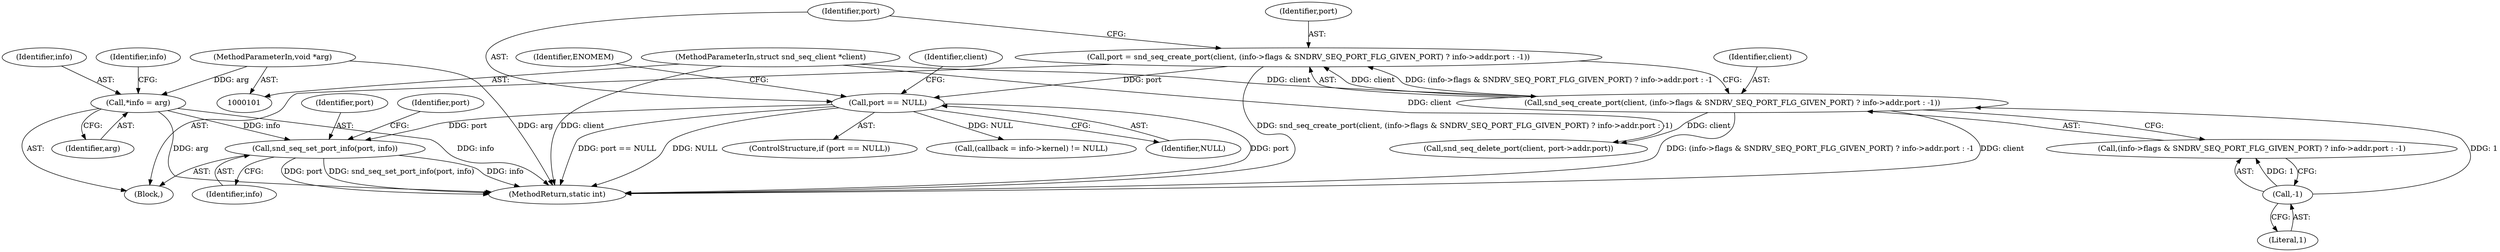digraph "0_linux_71105998845fb012937332fe2e806d443c09e026@pointer" {
"1000260" [label="(Call,snd_seq_set_port_info(port, info))"];
"1000142" [label="(Call,port == NULL)"];
"1000124" [label="(Call,port = snd_seq_create_port(client, (info->flags & SNDRV_SEQ_PORT_FLG_GIVEN_PORT) ? info->addr.port : -1))"];
"1000126" [label="(Call,snd_seq_create_port(client, (info->flags & SNDRV_SEQ_PORT_FLG_GIVEN_PORT) ? info->addr.port : -1))"];
"1000102" [label="(MethodParameterIn,struct snd_seq_client *client)"];
"1000139" [label="(Call,-1)"];
"1000106" [label="(Call,*info = arg)"];
"1000103" [label="(MethodParameterIn,void *arg)"];
"1000141" [label="(ControlStructure,if (port == NULL))"];
"1000142" [label="(Call,port == NULL)"];
"1000140" [label="(Literal,1)"];
"1000103" [label="(MethodParameterIn,void *arg)"];
"1000108" [label="(Identifier,arg)"];
"1000115" [label="(Identifier,info)"];
"1000261" [label="(Identifier,port)"];
"1000266" [label="(Identifier,port)"];
"1000177" [label="(Call,(callback = info->kernel) != NULL)"];
"1000147" [label="(Identifier,ENOMEM)"];
"1000106" [label="(Call,*info = arg)"];
"1000260" [label="(Call,snd_seq_set_port_info(port, info))"];
"1000107" [label="(Identifier,info)"];
"1000276" [label="(MethodReturn,static int)"];
"1000104" [label="(Block,)"];
"1000128" [label="(Call,(info->flags & SNDRV_SEQ_PORT_FLG_GIVEN_PORT) ? info->addr.port : -1)"];
"1000152" [label="(Identifier,client)"];
"1000126" [label="(Call,snd_seq_create_port(client, (info->flags & SNDRV_SEQ_PORT_FLG_GIVEN_PORT) ? info->addr.port : -1))"];
"1000102" [label="(MethodParameterIn,struct snd_seq_client *client)"];
"1000125" [label="(Identifier,port)"];
"1000139" [label="(Call,-1)"];
"1000127" [label="(Identifier,client)"];
"1000159" [label="(Call,snd_seq_delete_port(client, port->addr.port))"];
"1000143" [label="(Identifier,port)"];
"1000262" [label="(Identifier,info)"];
"1000124" [label="(Call,port = snd_seq_create_port(client, (info->flags & SNDRV_SEQ_PORT_FLG_GIVEN_PORT) ? info->addr.port : -1))"];
"1000144" [label="(Identifier,NULL)"];
"1000260" -> "1000104"  [label="AST: "];
"1000260" -> "1000262"  [label="CFG: "];
"1000261" -> "1000260"  [label="AST: "];
"1000262" -> "1000260"  [label="AST: "];
"1000266" -> "1000260"  [label="CFG: "];
"1000260" -> "1000276"  [label="DDG: snd_seq_set_port_info(port, info)"];
"1000260" -> "1000276"  [label="DDG: info"];
"1000260" -> "1000276"  [label="DDG: port"];
"1000142" -> "1000260"  [label="DDG: port"];
"1000106" -> "1000260"  [label="DDG: info"];
"1000142" -> "1000141"  [label="AST: "];
"1000142" -> "1000144"  [label="CFG: "];
"1000143" -> "1000142"  [label="AST: "];
"1000144" -> "1000142"  [label="AST: "];
"1000147" -> "1000142"  [label="CFG: "];
"1000152" -> "1000142"  [label="CFG: "];
"1000142" -> "1000276"  [label="DDG: port == NULL"];
"1000142" -> "1000276"  [label="DDG: NULL"];
"1000142" -> "1000276"  [label="DDG: port"];
"1000124" -> "1000142"  [label="DDG: port"];
"1000142" -> "1000177"  [label="DDG: NULL"];
"1000124" -> "1000104"  [label="AST: "];
"1000124" -> "1000126"  [label="CFG: "];
"1000125" -> "1000124"  [label="AST: "];
"1000126" -> "1000124"  [label="AST: "];
"1000143" -> "1000124"  [label="CFG: "];
"1000124" -> "1000276"  [label="DDG: snd_seq_create_port(client, (info->flags & SNDRV_SEQ_PORT_FLG_GIVEN_PORT) ? info->addr.port : -1)"];
"1000126" -> "1000124"  [label="DDG: client"];
"1000126" -> "1000124"  [label="DDG: (info->flags & SNDRV_SEQ_PORT_FLG_GIVEN_PORT) ? info->addr.port : -1"];
"1000126" -> "1000128"  [label="CFG: "];
"1000127" -> "1000126"  [label="AST: "];
"1000128" -> "1000126"  [label="AST: "];
"1000126" -> "1000276"  [label="DDG: client"];
"1000126" -> "1000276"  [label="DDG: (info->flags & SNDRV_SEQ_PORT_FLG_GIVEN_PORT) ? info->addr.port : -1"];
"1000102" -> "1000126"  [label="DDG: client"];
"1000139" -> "1000126"  [label="DDG: 1"];
"1000126" -> "1000159"  [label="DDG: client"];
"1000102" -> "1000101"  [label="AST: "];
"1000102" -> "1000276"  [label="DDG: client"];
"1000102" -> "1000159"  [label="DDG: client"];
"1000139" -> "1000128"  [label="AST: "];
"1000139" -> "1000140"  [label="CFG: "];
"1000140" -> "1000139"  [label="AST: "];
"1000128" -> "1000139"  [label="CFG: "];
"1000139" -> "1000128"  [label="DDG: 1"];
"1000106" -> "1000104"  [label="AST: "];
"1000106" -> "1000108"  [label="CFG: "];
"1000107" -> "1000106"  [label="AST: "];
"1000108" -> "1000106"  [label="AST: "];
"1000115" -> "1000106"  [label="CFG: "];
"1000106" -> "1000276"  [label="DDG: arg"];
"1000106" -> "1000276"  [label="DDG: info"];
"1000103" -> "1000106"  [label="DDG: arg"];
"1000103" -> "1000101"  [label="AST: "];
"1000103" -> "1000276"  [label="DDG: arg"];
}
